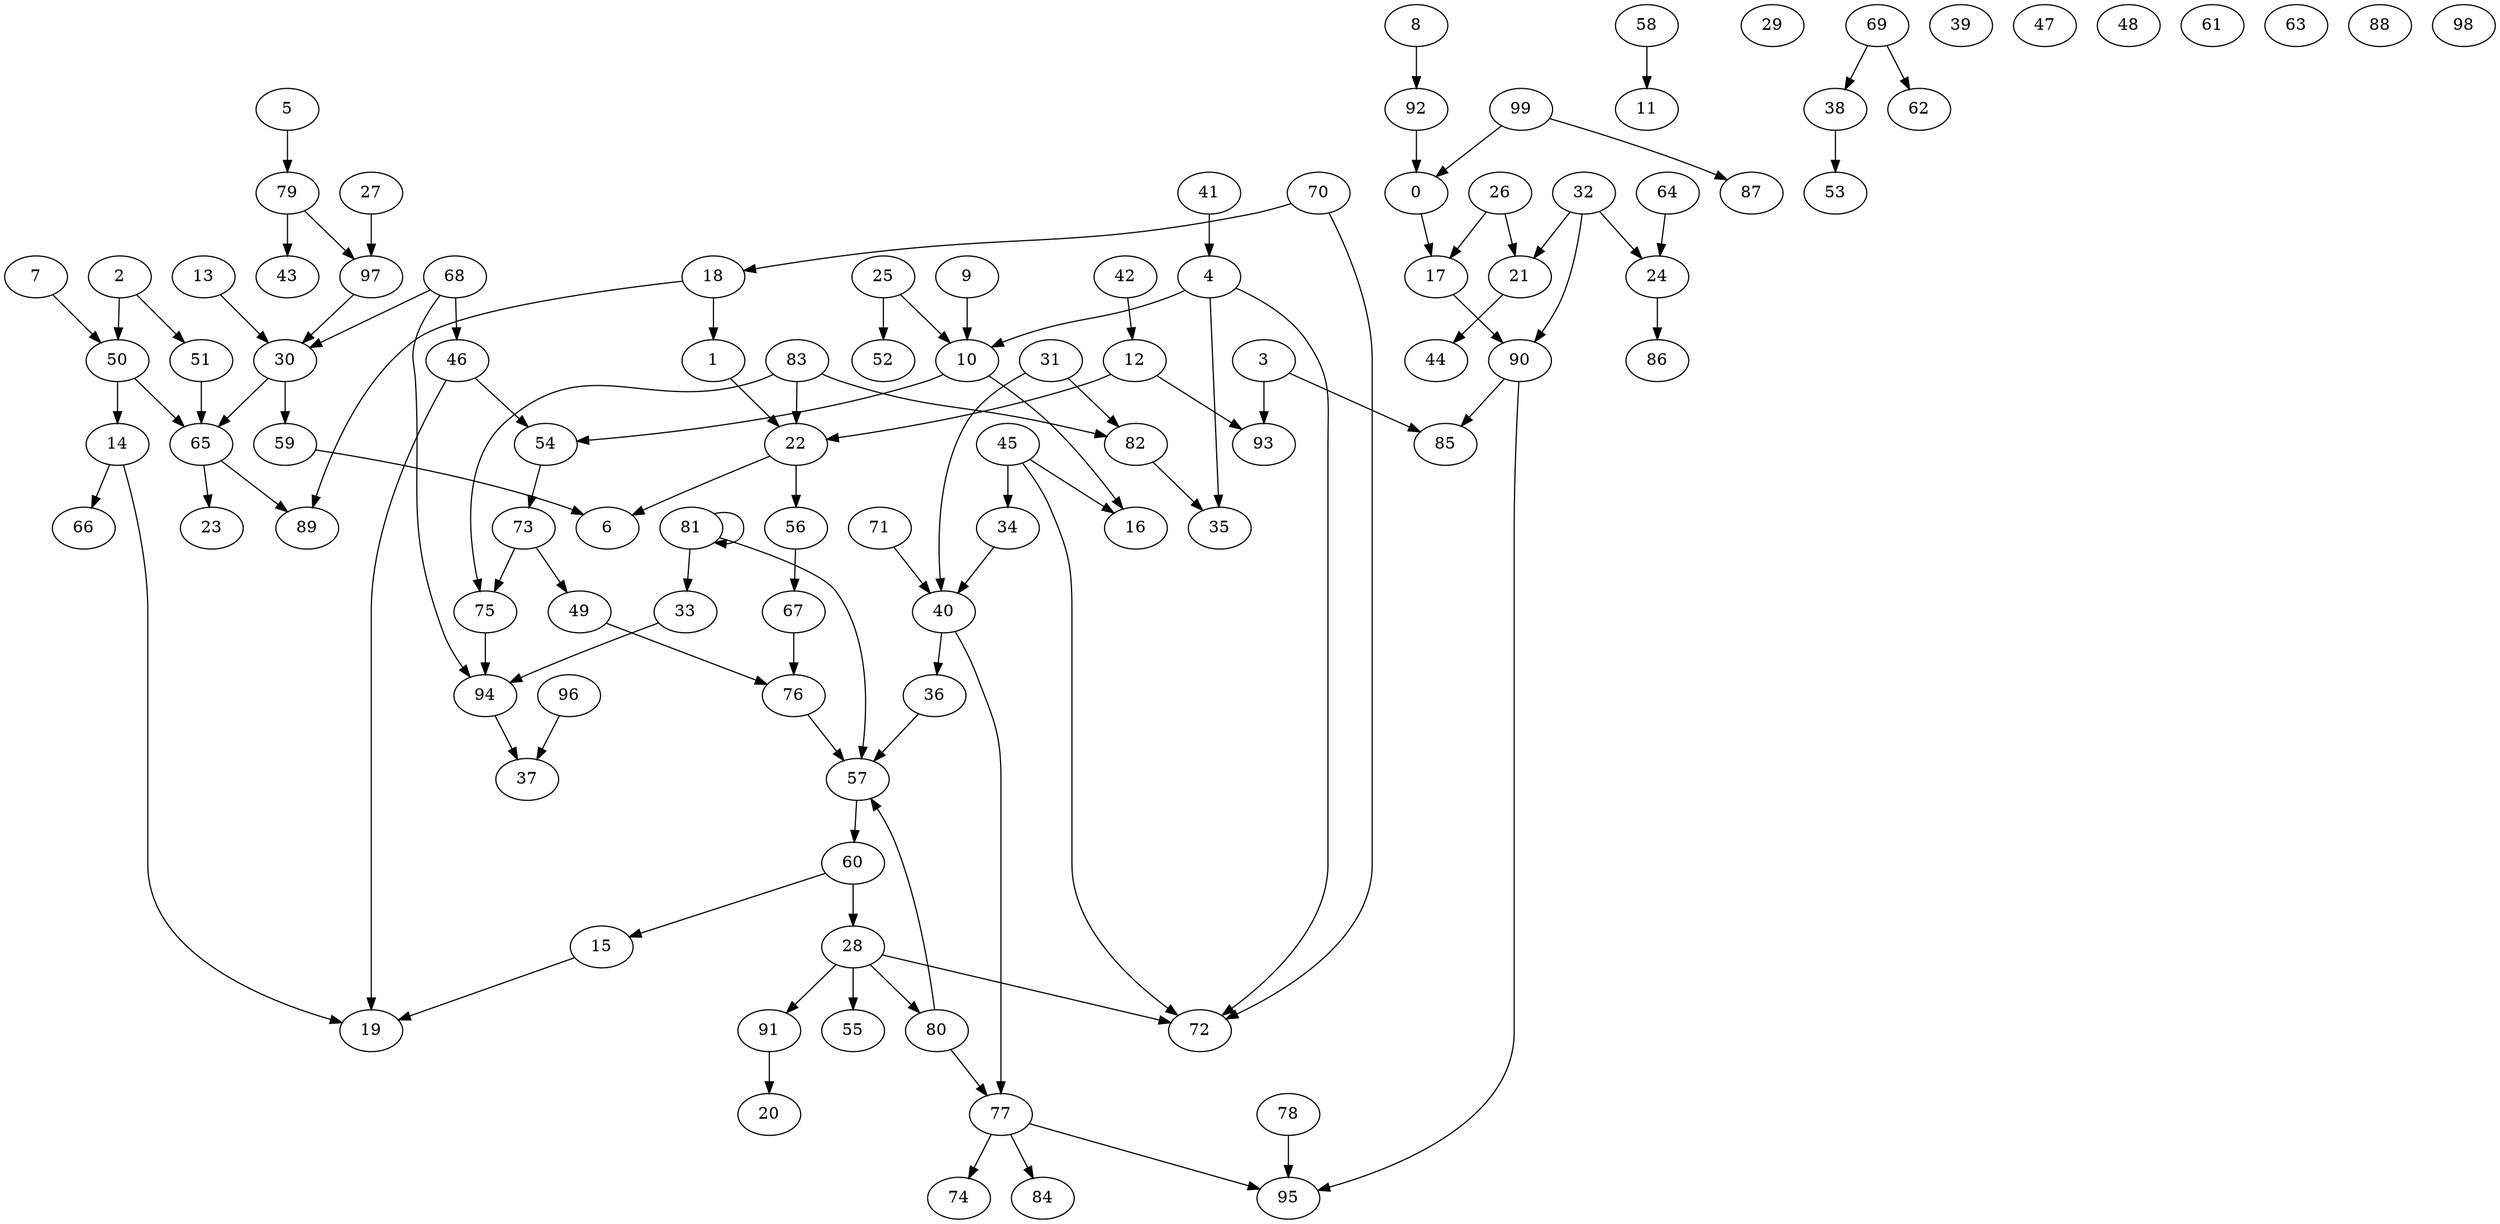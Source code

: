 digraph {
0 -> 17;
1 -> 22;
2 -> 50;
2 -> 51;
3 -> 85;
3 -> 93;
4 -> 10;
4 -> 35;
4 -> 72;
5 -> 79;
6;
7 -> 50;
8 -> 92;
9 -> 10;
10 -> 16;
10 -> 54;
11;
12 -> 22;
12 -> 93;
13 -> 30;
14 -> 19;
14 -> 66;
15 -> 19;
16;
17 -> 90;
18 -> 1;
18 -> 89;
19;
20;
21 -> 44;
22 -> 6;
22 -> 56;
23;
24 -> 86;
25 -> 10;
25 -> 52;
26 -> 17;
26 -> 21;
27 -> 97;
28 -> 55;
28 -> 72;
28 -> 80;
28 -> 91;
29;
30 -> 59;
30 -> 65;
31 -> 40;
31 -> 82;
32 -> 21;
32 -> 24;
32 -> 90;
33 -> 94;
34 -> 40;
35;
36 -> 57;
37;
38 -> 53;
39;
40 -> 36;
40 -> 77;
41 -> 4;
42 -> 12;
43;
44;
45 -> 16;
45 -> 34;
45 -> 72;
46 -> 19;
46 -> 54;
47;
48;
49 -> 76;
50 -> 14;
50 -> 65;
51 -> 65;
52;
53;
54 -> 73;
55;
56 -> 67;
57 -> 60;
58 -> 11;
59 -> 6;
60 -> 15;
60 -> 28;
61;
62;
63;
64 -> 24;
65 -> 23;
65 -> 89;
66;
67 -> 76;
68 -> 30;
68 -> 46;
68 -> 94;
69 -> 38;
69 -> 62;
70 -> 18;
70 -> 72;
71 -> 40;
72;
73 -> 49;
73 -> 75;
74;
75 -> 94;
76 -> 57;
77 -> 74;
77 -> 84;
77 -> 95;
78 -> 95;
79 -> 43;
79 -> 97;
80 -> 57;
80 -> 77;
81 -> 33;
81 -> 57;
81 -> 81;
82 -> 35;
83 -> 22;
83 -> 75;
83 -> 82;
84;
85;
86;
87;
88;
89;
90 -> 85;
90 -> 95;
91 -> 20;
92 -> 0;
93;
94 -> 37;
95;
96 -> 37;
97 -> 30;
98;
99 -> 0;
99 -> 87;
}
